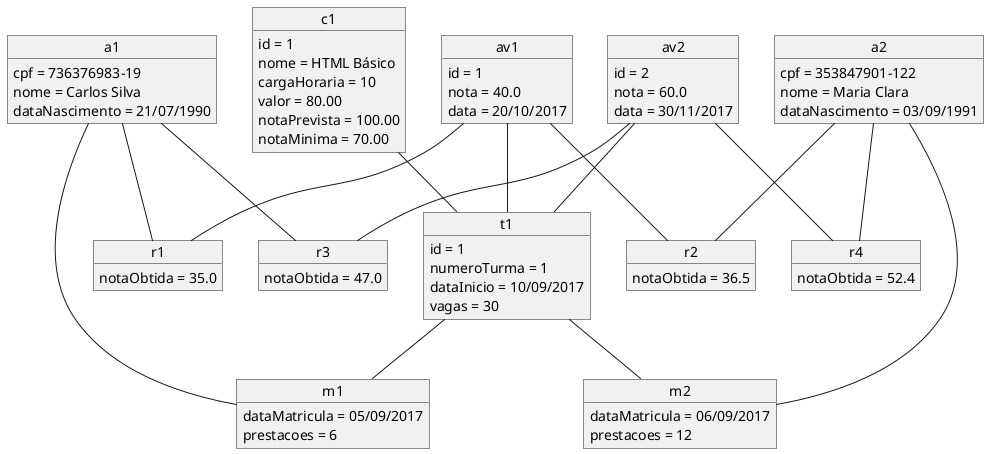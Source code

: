 @startuml
'https://plantuml.com/object-diagram

object c1 {
	id = 1
	nome = HTML Básico
	cargaHoraria = 10
	valor = 80.00
	notaPrevista = 100.00
	notaMinima = 70.00
}

object t1 {
	id = 1
	numeroTurma = 1
	dataInicio = 10/09/2017
	vagas = 30
}

object a1 {
	cpf = 736376983-19
	nome = Carlos Silva
	dataNascimento = 21/07/1990
}

object a2 {
	cpf = 353847901-122
	nome = Maria Clara
	dataNascimento = 03/09/1991
}

object m1 {
	dataMatricula = 05/09/2017
	prestacoes = 6
}

object m2 {
	dataMatricula = 06/09/2017
	prestacoes = 12
}

object av1 {
	id = 1
	nota = 40.0
	data = 20/10/2017
}

object av2 {
	id = 2
	nota = 60.0
	data = 30/11/2017
}

object r1 {
	notaObtida = 35.0
}

object r2 {
	notaObtida = 36.5
}

object r3 {
	notaObtida = 47.0
}

object r4 {
	notaObtida = 52.4
}

c1 -- t1
t1 -- m1
a1 -- m1
a2 -- m2
t1 -- m2
av1 -- t1
av2 -- t1
a1 -- r1
av1 -- r1
a2 -- r2
av1 -- r2
a1 -- r3
av2 -- r3
a2 -- r4
av2 -- r4

@enduml
